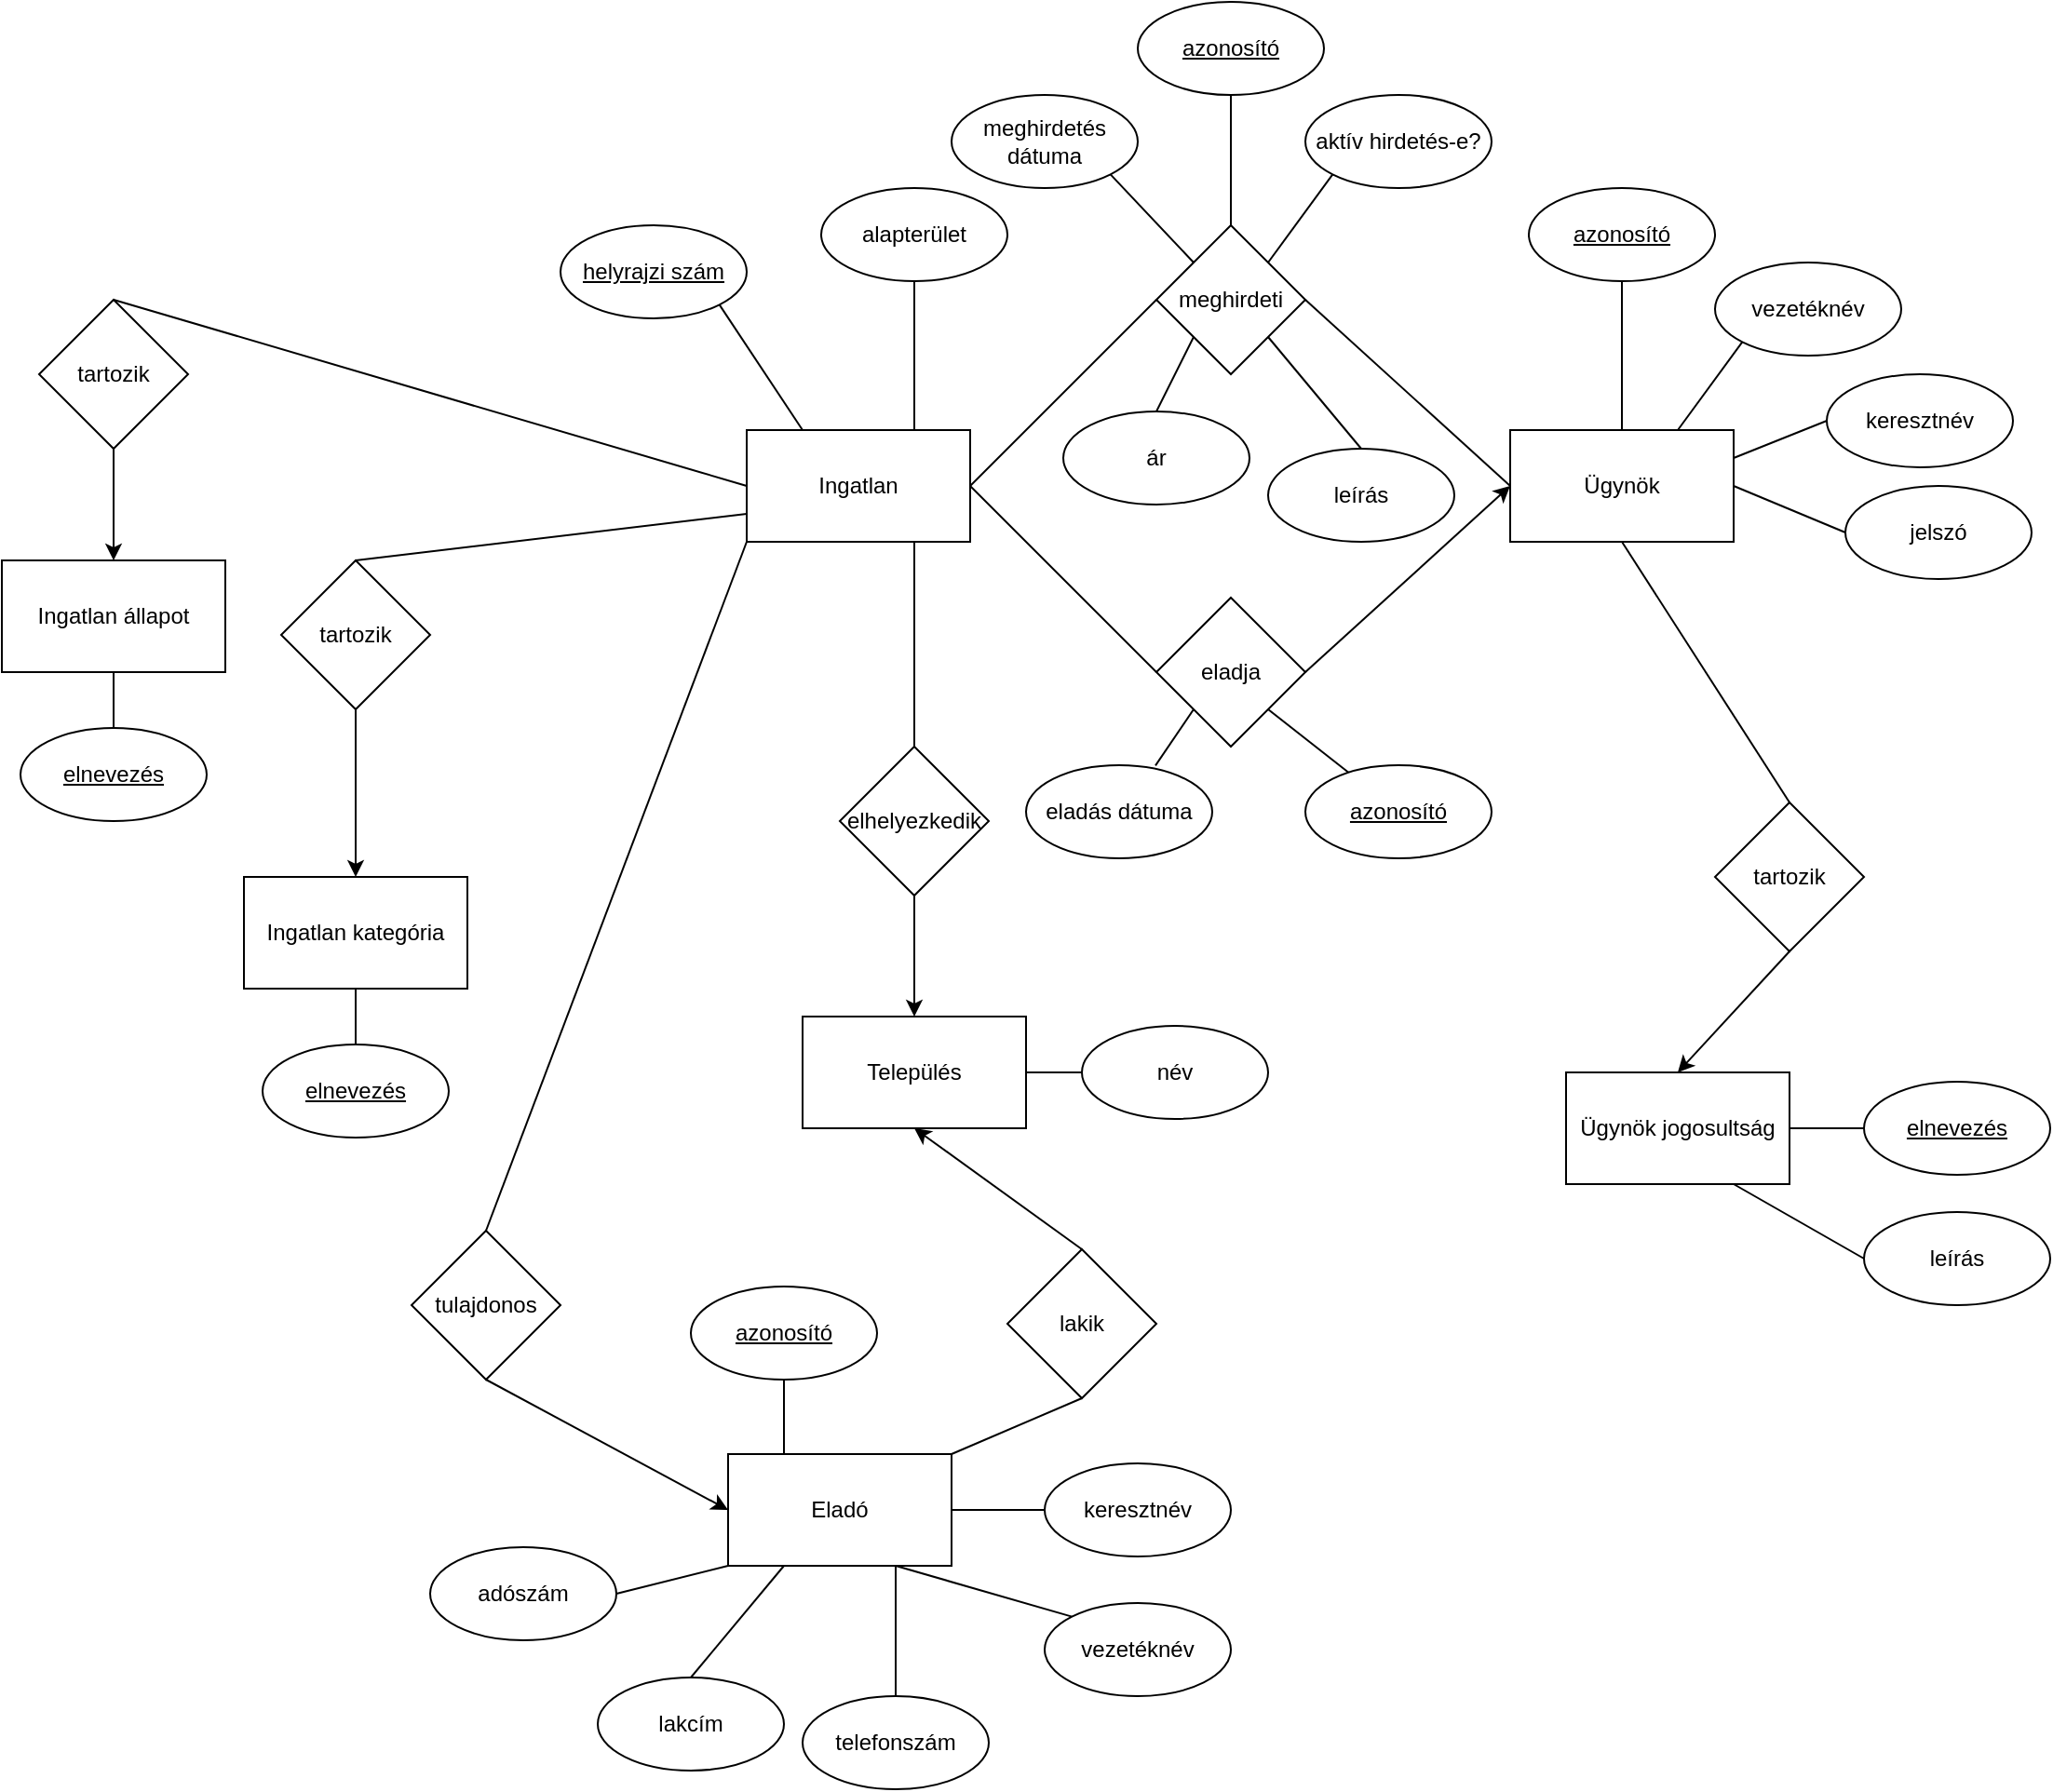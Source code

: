 <mxfile version="12.7.8" type="device"><diagram id="C5RBs43oDa-KdzZeNtuy" name="Page-1"><mxGraphModel dx="2130" dy="1177" grid="1" gridSize="10" guides="1" tooltips="1" connect="1" arrows="1" fold="1" page="1" pageScale="1" pageWidth="827" pageHeight="1169" math="0" shadow="0"><root><mxCell id="WIyWlLk6GJQsqaUBKTNV-0"/><mxCell id="WIyWlLk6GJQsqaUBKTNV-1" parent="WIyWlLk6GJQsqaUBKTNV-0"/><mxCell id="RIe8sT0fbI7fm-XwUlq3-2" value="Ingatlan" style="rounded=0;whiteSpace=wrap;html=1;" vertex="1" parent="WIyWlLk6GJQsqaUBKTNV-1"><mxGeometry x="-280" y="260" width="120" height="60" as="geometry"/></mxCell><mxCell id="RIe8sT0fbI7fm-XwUlq3-5" value="Település" style="rounded=0;whiteSpace=wrap;html=1;" vertex="1" parent="WIyWlLk6GJQsqaUBKTNV-1"><mxGeometry x="-250" y="575" width="120" height="60" as="geometry"/></mxCell><mxCell id="RIe8sT0fbI7fm-XwUlq3-6" value="Ügynök" style="rounded=0;whiteSpace=wrap;html=1;" vertex="1" parent="WIyWlLk6GJQsqaUBKTNV-1"><mxGeometry x="130" y="260" width="120" height="60" as="geometry"/></mxCell><mxCell id="RIe8sT0fbI7fm-XwUlq3-7" value="Eladó" style="rounded=0;whiteSpace=wrap;html=1;" vertex="1" parent="WIyWlLk6GJQsqaUBKTNV-1"><mxGeometry x="-290" y="810" width="120" height="60" as="geometry"/></mxCell><mxCell id="RIe8sT0fbI7fm-XwUlq3-8" value="Ügynök jogosultság" style="rounded=0;whiteSpace=wrap;html=1;" vertex="1" parent="WIyWlLk6GJQsqaUBKTNV-1"><mxGeometry x="160" y="605" width="120" height="60" as="geometry"/></mxCell><mxCell id="RIe8sT0fbI7fm-XwUlq3-9" value="meghirdeti" style="rhombus;whiteSpace=wrap;html=1;" vertex="1" parent="WIyWlLk6GJQsqaUBKTNV-1"><mxGeometry x="-60" y="150" width="80" height="80" as="geometry"/></mxCell><mxCell id="RIe8sT0fbI7fm-XwUlq3-10" value="" style="endArrow=none;html=1;exitX=1;exitY=0.5;exitDx=0;exitDy=0;entryX=0;entryY=0.5;entryDx=0;entryDy=0;" edge="1" parent="WIyWlLk6GJQsqaUBKTNV-1" source="RIe8sT0fbI7fm-XwUlq3-2" target="RIe8sT0fbI7fm-XwUlq3-9"><mxGeometry width="50" height="50" relative="1" as="geometry"><mxPoint x="-150" y="410" as="sourcePoint"/><mxPoint x="-100" y="360" as="targetPoint"/></mxGeometry></mxCell><mxCell id="RIe8sT0fbI7fm-XwUlq3-11" value="" style="endArrow=none;html=1;entryX=0;entryY=0.5;entryDx=0;entryDy=0;exitX=1;exitY=0.5;exitDx=0;exitDy=0;" edge="1" parent="WIyWlLk6GJQsqaUBKTNV-1" source="RIe8sT0fbI7fm-XwUlq3-9" target="RIe8sT0fbI7fm-XwUlq3-6"><mxGeometry width="50" height="50" relative="1" as="geometry"><mxPoint x="-150" y="410" as="sourcePoint"/><mxPoint x="-100" y="360" as="targetPoint"/></mxGeometry></mxCell><mxCell id="RIe8sT0fbI7fm-XwUlq3-14" value="aktív hirdetés-e?" style="ellipse;whiteSpace=wrap;html=1;" vertex="1" parent="WIyWlLk6GJQsqaUBKTNV-1"><mxGeometry x="20" y="80" width="100" height="50" as="geometry"/></mxCell><mxCell id="RIe8sT0fbI7fm-XwUlq3-15" value="" style="endArrow=none;html=1;entryX=0;entryY=1;entryDx=0;entryDy=0;exitX=1;exitY=0;exitDx=0;exitDy=0;" edge="1" parent="WIyWlLk6GJQsqaUBKTNV-1" source="RIe8sT0fbI7fm-XwUlq3-9" target="RIe8sT0fbI7fm-XwUlq3-14"><mxGeometry width="50" height="50" relative="1" as="geometry"><mxPoint x="130" y="430" as="sourcePoint"/><mxPoint x="180" y="380" as="targetPoint"/></mxGeometry></mxCell><mxCell id="RIe8sT0fbI7fm-XwUlq3-17" value="eladja" style="rhombus;whiteSpace=wrap;html=1;" vertex="1" parent="WIyWlLk6GJQsqaUBKTNV-1"><mxGeometry x="-60" y="350" width="80" height="80" as="geometry"/></mxCell><mxCell id="RIe8sT0fbI7fm-XwUlq3-18" value="" style="endArrow=none;html=1;exitX=1;exitY=0.5;exitDx=0;exitDy=0;entryX=0;entryY=0.5;entryDx=0;entryDy=0;" edge="1" parent="WIyWlLk6GJQsqaUBKTNV-1" target="RIe8sT0fbI7fm-XwUlq3-17" source="RIe8sT0fbI7fm-XwUlq3-2"><mxGeometry width="50" height="50" relative="1" as="geometry"><mxPoint x="-145" y="390" as="sourcePoint"/><mxPoint x="-105" y="460" as="targetPoint"/></mxGeometry></mxCell><mxCell id="RIe8sT0fbI7fm-XwUlq3-22" value="meghirdetés dátuma" style="ellipse;whiteSpace=wrap;html=1;" vertex="1" parent="WIyWlLk6GJQsqaUBKTNV-1"><mxGeometry x="-170" y="80" width="100" height="50" as="geometry"/></mxCell><mxCell id="RIe8sT0fbI7fm-XwUlq3-23" value="" style="endArrow=none;html=1;exitX=0;exitY=0;exitDx=0;exitDy=0;entryX=1;entryY=1;entryDx=0;entryDy=0;" edge="1" parent="WIyWlLk6GJQsqaUBKTNV-1" target="RIe8sT0fbI7fm-XwUlq3-22" source="RIe8sT0fbI7fm-XwUlq3-9"><mxGeometry width="50" height="50" relative="1" as="geometry"><mxPoint x="-50" y="270" as="sourcePoint"/><mxPoint x="-60" y="140" as="targetPoint"/></mxGeometry></mxCell><mxCell id="RIe8sT0fbI7fm-XwUlq3-24" value="eladás dátuma" style="ellipse;whiteSpace=wrap;html=1;" vertex="1" parent="WIyWlLk6GJQsqaUBKTNV-1"><mxGeometry x="-130" y="440" width="100" height="50" as="geometry"/></mxCell><mxCell id="RIe8sT0fbI7fm-XwUlq3-25" value="" style="endArrow=none;html=1;exitX=0;exitY=1;exitDx=0;exitDy=0;entryX=0.695;entryY=0.004;entryDx=0;entryDy=0;entryPerimeter=0;" edge="1" parent="WIyWlLk6GJQsqaUBKTNV-1" target="RIe8sT0fbI7fm-XwUlq3-24" source="RIe8sT0fbI7fm-XwUlq3-17"><mxGeometry width="50" height="50" relative="1" as="geometry"><mxPoint x="-50" y="420" as="sourcePoint"/><mxPoint x="-100" y="410" as="targetPoint"/></mxGeometry></mxCell><mxCell id="RIe8sT0fbI7fm-XwUlq3-26" value="" style="endArrow=classic;html=1;exitX=1;exitY=0.5;exitDx=0;exitDy=0;entryX=0;entryY=0.5;entryDx=0;entryDy=0;" edge="1" parent="WIyWlLk6GJQsqaUBKTNV-1" source="RIe8sT0fbI7fm-XwUlq3-17" target="RIe8sT0fbI7fm-XwUlq3-6"><mxGeometry width="50" height="50" relative="1" as="geometry"><mxPoint x="50" y="510" as="sourcePoint"/><mxPoint x="100" y="460" as="targetPoint"/></mxGeometry></mxCell><mxCell id="RIe8sT0fbI7fm-XwUlq3-27" value="azonosító" style="ellipse;whiteSpace=wrap;html=1;fontStyle=4" vertex="1" parent="WIyWlLk6GJQsqaUBKTNV-1"><mxGeometry x="20" y="440" width="100" height="50" as="geometry"/></mxCell><mxCell id="RIe8sT0fbI7fm-XwUlq3-28" value="" style="endArrow=none;html=1;exitX=1;exitY=1;exitDx=0;exitDy=0;" edge="1" parent="WIyWlLk6GJQsqaUBKTNV-1" target="RIe8sT0fbI7fm-XwUlq3-27" source="RIe8sT0fbI7fm-XwUlq3-17"><mxGeometry width="50" height="50" relative="1" as="geometry"><mxPoint x="80" y="410" as="sourcePoint"/><mxPoint x="30" y="410" as="targetPoint"/></mxGeometry></mxCell><mxCell id="RIe8sT0fbI7fm-XwUlq3-29" value="helyrajzi szám" style="ellipse;whiteSpace=wrap;html=1;fontStyle=4" vertex="1" parent="WIyWlLk6GJQsqaUBKTNV-1"><mxGeometry x="-380" y="150" width="100" height="50" as="geometry"/></mxCell><mxCell id="RIe8sT0fbI7fm-XwUlq3-30" value="" style="endArrow=none;html=1;exitX=0.25;exitY=0;exitDx=0;exitDy=0;entryX=1;entryY=1;entryDx=0;entryDy=0;" edge="1" parent="WIyWlLk6GJQsqaUBKTNV-1" target="RIe8sT0fbI7fm-XwUlq3-29" source="RIe8sT0fbI7fm-XwUlq3-2"><mxGeometry width="50" height="50" relative="1" as="geometry"><mxPoint x="260" y="150" as="sourcePoint"/><mxPoint x="300" y="150" as="targetPoint"/></mxGeometry></mxCell><mxCell id="RIe8sT0fbI7fm-XwUlq3-31" value="azonosító" style="ellipse;whiteSpace=wrap;html=1;fontStyle=4" vertex="1" parent="WIyWlLk6GJQsqaUBKTNV-1"><mxGeometry x="-70" y="30" width="100" height="50" as="geometry"/></mxCell><mxCell id="RIe8sT0fbI7fm-XwUlq3-32" value="" style="endArrow=none;html=1;exitX=0.5;exitY=0;exitDx=0;exitDy=0;entryX=0.5;entryY=1;entryDx=0;entryDy=0;" edge="1" parent="WIyWlLk6GJQsqaUBKTNV-1" target="RIe8sT0fbI7fm-XwUlq3-31" source="RIe8sT0fbI7fm-XwUlq3-9"><mxGeometry width="50" height="50" relative="1" as="geometry"><mxPoint x="-260" y="130" as="sourcePoint"/><mxPoint x="-220" y="130" as="targetPoint"/></mxGeometry></mxCell><mxCell id="RIe8sT0fbI7fm-XwUlq3-33" value="azonosító" style="ellipse;whiteSpace=wrap;html=1;fontStyle=4" vertex="1" parent="WIyWlLk6GJQsqaUBKTNV-1"><mxGeometry x="-310" y="720" width="100" height="50" as="geometry"/></mxCell><mxCell id="RIe8sT0fbI7fm-XwUlq3-34" value="" style="endArrow=none;html=1;exitX=0.25;exitY=0;exitDx=0;exitDy=0;entryX=0.5;entryY=1;entryDx=0;entryDy=0;fontStyle=4" edge="1" parent="WIyWlLk6GJQsqaUBKTNV-1" target="RIe8sT0fbI7fm-XwUlq3-33" source="RIe8sT0fbI7fm-XwUlq3-7"><mxGeometry width="50" height="50" relative="1" as="geometry"><mxPoint x="190" y="450" as="sourcePoint"/><mxPoint x="230" y="450" as="targetPoint"/></mxGeometry></mxCell><mxCell id="RIe8sT0fbI7fm-XwUlq3-37" value="jelszó" style="ellipse;whiteSpace=wrap;html=1;fontStyle=0" vertex="1" parent="WIyWlLk6GJQsqaUBKTNV-1"><mxGeometry x="310" y="290" width="100" height="50" as="geometry"/></mxCell><mxCell id="RIe8sT0fbI7fm-XwUlq3-38" value="" style="endArrow=none;html=1;entryX=0;entryY=0.5;entryDx=0;entryDy=0;exitX=1;exitY=0.5;exitDx=0;exitDy=0;" edge="1" parent="WIyWlLk6GJQsqaUBKTNV-1" target="RIe8sT0fbI7fm-XwUlq3-37" source="RIe8sT0fbI7fm-XwUlq3-6"><mxGeometry width="50" height="50" relative="1" as="geometry"><mxPoint x="350" y="500" as="sourcePoint"/><mxPoint x="300" y="290" as="targetPoint"/></mxGeometry></mxCell><mxCell id="RIe8sT0fbI7fm-XwUlq3-39" value="leírás" style="ellipse;whiteSpace=wrap;html=1;fontStyle=0" vertex="1" parent="WIyWlLk6GJQsqaUBKTNV-1"><mxGeometry y="270" width="100" height="50" as="geometry"/></mxCell><mxCell id="RIe8sT0fbI7fm-XwUlq3-40" value="" style="endArrow=none;html=1;exitX=1;exitY=1;exitDx=0;exitDy=0;entryX=0.5;entryY=0;entryDx=0;entryDy=0;" edge="1" parent="WIyWlLk6GJQsqaUBKTNV-1" target="RIe8sT0fbI7fm-XwUlq3-39" source="RIe8sT0fbI7fm-XwUlq3-9"><mxGeometry width="50" height="50" relative="1" as="geometry"><mxPoint x="120" y="665" as="sourcePoint"/><mxPoint x="160" y="665" as="targetPoint"/></mxGeometry></mxCell><mxCell id="RIe8sT0fbI7fm-XwUlq3-41" value="ár" style="ellipse;whiteSpace=wrap;html=1;fontStyle=0" vertex="1" parent="WIyWlLk6GJQsqaUBKTNV-1"><mxGeometry x="-110" y="250" width="100" height="50" as="geometry"/></mxCell><mxCell id="RIe8sT0fbI7fm-XwUlq3-42" value="" style="endArrow=none;html=1;exitX=0;exitY=1;exitDx=0;exitDy=0;entryX=0.5;entryY=0;entryDx=0;entryDy=0;" edge="1" parent="WIyWlLk6GJQsqaUBKTNV-1" target="RIe8sT0fbI7fm-XwUlq3-41" source="RIe8sT0fbI7fm-XwUlq3-9"><mxGeometry width="50" height="50" relative="1" as="geometry"><mxPoint x="-290" y="640" as="sourcePoint"/><mxPoint x="-250" y="640" as="targetPoint"/></mxGeometry></mxCell><mxCell id="RIe8sT0fbI7fm-XwUlq3-43" value="alapterület" style="ellipse;whiteSpace=wrap;html=1;fontStyle=0" vertex="1" parent="WIyWlLk6GJQsqaUBKTNV-1"><mxGeometry x="-240" y="130" width="100" height="50" as="geometry"/></mxCell><mxCell id="RIe8sT0fbI7fm-XwUlq3-44" value="" style="endArrow=none;html=1;exitX=0.75;exitY=0;exitDx=0;exitDy=0;entryX=0.5;entryY=1;entryDx=0;entryDy=0;" edge="1" parent="WIyWlLk6GJQsqaUBKTNV-1" target="RIe8sT0fbI7fm-XwUlq3-43" source="RIe8sT0fbI7fm-XwUlq3-2"><mxGeometry width="50" height="50" relative="1" as="geometry"><mxPoint x="50" y="600" as="sourcePoint"/><mxPoint x="90" y="600" as="targetPoint"/></mxGeometry></mxCell><mxCell id="RIe8sT0fbI7fm-XwUlq3-45" value="azonosító" style="ellipse;whiteSpace=wrap;html=1;fontStyle=4" vertex="1" parent="WIyWlLk6GJQsqaUBKTNV-1"><mxGeometry x="140" y="130" width="100" height="50" as="geometry"/></mxCell><mxCell id="RIe8sT0fbI7fm-XwUlq3-46" value="" style="endArrow=none;html=1;exitX=0.5;exitY=0;exitDx=0;exitDy=0;entryX=0.5;entryY=1;entryDx=0;entryDy=0;" edge="1" parent="WIyWlLk6GJQsqaUBKTNV-1" source="RIe8sT0fbI7fm-XwUlq3-6" target="RIe8sT0fbI7fm-XwUlq3-45"><mxGeometry width="50" height="50" relative="1" as="geometry"><mxPoint x="170" y="170" as="sourcePoint"/><mxPoint x="220" y="120" as="targetPoint"/></mxGeometry></mxCell><mxCell id="RIe8sT0fbI7fm-XwUlq3-47" value="vezetéknév" style="ellipse;whiteSpace=wrap;html=1;fontStyle=0" vertex="1" parent="WIyWlLk6GJQsqaUBKTNV-1"><mxGeometry x="-120" y="890" width="100" height="50" as="geometry"/></mxCell><mxCell id="RIe8sT0fbI7fm-XwUlq3-48" value="" style="endArrow=none;html=1;entryX=0;entryY=0;entryDx=0;entryDy=0;exitX=0.75;exitY=1;exitDx=0;exitDy=0;" edge="1" parent="WIyWlLk6GJQsqaUBKTNV-1" target="RIe8sT0fbI7fm-XwUlq3-47" source="RIe8sT0fbI7fm-XwUlq3-7"><mxGeometry width="50" height="50" relative="1" as="geometry"><mxPoint x="-260" y="790" as="sourcePoint"/><mxPoint x="300" y="-140" as="targetPoint"/></mxGeometry></mxCell><mxCell id="RIe8sT0fbI7fm-XwUlq3-49" value="keresztnév" style="ellipse;whiteSpace=wrap;html=1;fontStyle=0" vertex="1" parent="WIyWlLk6GJQsqaUBKTNV-1"><mxGeometry x="-120" y="815" width="100" height="50" as="geometry"/></mxCell><mxCell id="RIe8sT0fbI7fm-XwUlq3-50" value="" style="endArrow=none;html=1;entryX=0;entryY=0.5;entryDx=0;entryDy=0;exitX=1;exitY=0.5;exitDx=0;exitDy=0;" edge="1" parent="WIyWlLk6GJQsqaUBKTNV-1" target="RIe8sT0fbI7fm-XwUlq3-49" source="RIe8sT0fbI7fm-XwUlq3-7"><mxGeometry width="50" height="50" relative="1" as="geometry"><mxPoint x="-50" y="530" as="sourcePoint"/><mxPoint x="300" y="55" as="targetPoint"/></mxGeometry></mxCell><mxCell id="RIe8sT0fbI7fm-XwUlq3-51" value="" style="endArrow=none;html=1;entryX=0.75;entryY=0;entryDx=0;entryDy=0;exitX=0;exitY=1;exitDx=0;exitDy=0;" edge="1" parent="WIyWlLk6GJQsqaUBKTNV-1" source="RIe8sT0fbI7fm-XwUlq3-54" target="RIe8sT0fbI7fm-XwUlq3-6"><mxGeometry width="50" height="50" relative="1" as="geometry"><mxPoint x="230" y="80" as="sourcePoint"/><mxPoint x="230" y="150" as="targetPoint"/></mxGeometry></mxCell><mxCell id="RIe8sT0fbI7fm-XwUlq3-52" value="keresztnév" style="ellipse;whiteSpace=wrap;html=1;fontStyle=0" vertex="1" parent="WIyWlLk6GJQsqaUBKTNV-1"><mxGeometry x="300" y="230" width="100" height="50" as="geometry"/></mxCell><mxCell id="RIe8sT0fbI7fm-XwUlq3-53" value="" style="endArrow=none;html=1;entryX=0;entryY=0.5;entryDx=0;entryDy=0;exitX=1;exitY=0.25;exitDx=0;exitDy=0;" edge="1" parent="WIyWlLk6GJQsqaUBKTNV-1" target="RIe8sT0fbI7fm-XwUlq3-52" source="RIe8sT0fbI7fm-XwUlq3-6"><mxGeometry width="50" height="50" relative="1" as="geometry"><mxPoint x="380" y="80" as="sourcePoint"/><mxPoint x="730" y="-395" as="targetPoint"/></mxGeometry></mxCell><mxCell id="RIe8sT0fbI7fm-XwUlq3-54" value="vezetéknév" style="ellipse;whiteSpace=wrap;html=1;fontStyle=0" vertex="1" parent="WIyWlLk6GJQsqaUBKTNV-1"><mxGeometry x="240" y="170" width="100" height="50" as="geometry"/></mxCell><mxCell id="RIe8sT0fbI7fm-XwUlq3-55" value="lakik" style="rhombus;whiteSpace=wrap;html=1;" vertex="1" parent="WIyWlLk6GJQsqaUBKTNV-1"><mxGeometry x="-140" y="700" width="80" height="80" as="geometry"/></mxCell><mxCell id="RIe8sT0fbI7fm-XwUlq3-56" value="elhelyezkedik" style="rhombus;whiteSpace=wrap;html=1;" vertex="1" parent="WIyWlLk6GJQsqaUBKTNV-1"><mxGeometry x="-230" y="430" width="80" height="80" as="geometry"/></mxCell><mxCell id="RIe8sT0fbI7fm-XwUlq3-58" value="tartozik" style="rhombus;whiteSpace=wrap;html=1;" vertex="1" parent="WIyWlLk6GJQsqaUBKTNV-1"><mxGeometry x="-530" y="330" width="80" height="80" as="geometry"/></mxCell><mxCell id="RIe8sT0fbI7fm-XwUlq3-59" value="tartozik" style="rhombus;whiteSpace=wrap;html=1;" vertex="1" parent="WIyWlLk6GJQsqaUBKTNV-1"><mxGeometry x="-660" y="190" width="80" height="80" as="geometry"/></mxCell><mxCell id="RIe8sT0fbI7fm-XwUlq3-60" value="tartozik" style="rhombus;whiteSpace=wrap;html=1;" vertex="1" parent="WIyWlLk6GJQsqaUBKTNV-1"><mxGeometry x="240" y="460" width="80" height="80" as="geometry"/></mxCell><mxCell id="RIe8sT0fbI7fm-XwUlq3-61" value="" style="endArrow=none;html=1;exitX=0.5;exitY=0;exitDx=0;exitDy=0;entryX=0.75;entryY=1;entryDx=0;entryDy=0;" edge="1" parent="WIyWlLk6GJQsqaUBKTNV-1" source="RIe8sT0fbI7fm-XwUlq3-56" target="RIe8sT0fbI7fm-XwUlq3-2"><mxGeometry width="50" height="50" relative="1" as="geometry"><mxPoint x="-90" y="820" as="sourcePoint"/><mxPoint x="-40" y="770" as="targetPoint"/></mxGeometry></mxCell><mxCell id="RIe8sT0fbI7fm-XwUlq3-62" value="" style="endArrow=classic;html=1;entryX=0.5;entryY=0;entryDx=0;entryDy=0;exitX=0.5;exitY=1;exitDx=0;exitDy=0;" edge="1" parent="WIyWlLk6GJQsqaUBKTNV-1" source="RIe8sT0fbI7fm-XwUlq3-56" target="RIe8sT0fbI7fm-XwUlq3-5"><mxGeometry width="50" height="50" relative="1" as="geometry"><mxPoint x="-370" y="580" as="sourcePoint"/><mxPoint x="-320" y="530" as="targetPoint"/></mxGeometry></mxCell><mxCell id="RIe8sT0fbI7fm-XwUlq3-63" value="név" style="ellipse;whiteSpace=wrap;html=1;fontStyle=0" vertex="1" parent="WIyWlLk6GJQsqaUBKTNV-1"><mxGeometry x="-100" y="580" width="100" height="50" as="geometry"/></mxCell><mxCell id="RIe8sT0fbI7fm-XwUlq3-64" value="" style="endArrow=none;html=1;entryX=0;entryY=0.5;entryDx=0;entryDy=0;exitX=1;exitY=0.5;exitDx=0;exitDy=0;" edge="1" parent="WIyWlLk6GJQsqaUBKTNV-1" target="RIe8sT0fbI7fm-XwUlq3-63" source="RIe8sT0fbI7fm-XwUlq3-5"><mxGeometry width="50" height="50" relative="1" as="geometry"><mxPoint x="-30" y="960" as="sourcePoint"/><mxPoint x="530" as="targetPoint"/></mxGeometry></mxCell><mxCell id="RIe8sT0fbI7fm-XwUlq3-65" value="" style="endArrow=classic;html=1;entryX=0.5;entryY=0;entryDx=0;entryDy=0;exitX=0.5;exitY=1;exitDx=0;exitDy=0;" edge="1" parent="WIyWlLk6GJQsqaUBKTNV-1" source="RIe8sT0fbI7fm-XwUlq3-60" target="RIe8sT0fbI7fm-XwUlq3-8"><mxGeometry width="50" height="50" relative="1" as="geometry"><mxPoint x="200" y="540" as="sourcePoint"/><mxPoint x="480" y="510" as="targetPoint"/></mxGeometry></mxCell><mxCell id="RIe8sT0fbI7fm-XwUlq3-66" value="" style="endArrow=none;html=1;entryX=0.5;entryY=1;entryDx=0;entryDy=0;exitX=0.5;exitY=0;exitDx=0;exitDy=0;" edge="1" parent="WIyWlLk6GJQsqaUBKTNV-1" source="RIe8sT0fbI7fm-XwUlq3-60" target="RIe8sT0fbI7fm-XwUlq3-6"><mxGeometry width="50" height="50" relative="1" as="geometry"><mxPoint x="450" y="760" as="sourcePoint"/><mxPoint x="500" y="710" as="targetPoint"/></mxGeometry></mxCell><mxCell id="RIe8sT0fbI7fm-XwUlq3-68" value="elnevezés" style="ellipse;whiteSpace=wrap;html=1;fontStyle=4" vertex="1" parent="WIyWlLk6GJQsqaUBKTNV-1"><mxGeometry x="320" y="610" width="100" height="50" as="geometry"/></mxCell><mxCell id="RIe8sT0fbI7fm-XwUlq3-69" value="" style="endArrow=none;html=1;entryX=0;entryY=0.5;entryDx=0;entryDy=0;exitX=1;exitY=0.5;exitDx=0;exitDy=0;" edge="1" parent="WIyWlLk6GJQsqaUBKTNV-1" source="RIe8sT0fbI7fm-XwUlq3-8" target="RIe8sT0fbI7fm-XwUlq3-68"><mxGeometry width="50" height="50" relative="1" as="geometry"><mxPoint x="350" y="810" as="sourcePoint"/><mxPoint x="400" y="760" as="targetPoint"/></mxGeometry></mxCell><mxCell id="RIe8sT0fbI7fm-XwUlq3-70" value="" style="endArrow=classic;html=1;entryX=0.5;entryY=1;entryDx=0;entryDy=0;exitX=0.5;exitY=0;exitDx=0;exitDy=0;" edge="1" parent="WIyWlLk6GJQsqaUBKTNV-1" source="RIe8sT0fbI7fm-XwUlq3-55" target="RIe8sT0fbI7fm-XwUlq3-5"><mxGeometry width="50" height="50" relative="1" as="geometry"><mxPoint x="-140" y="1040" as="sourcePoint"/><mxPoint x="-90" y="990" as="targetPoint"/></mxGeometry></mxCell><mxCell id="RIe8sT0fbI7fm-XwUlq3-71" value="" style="endArrow=none;html=1;entryX=0.5;entryY=1;entryDx=0;entryDy=0;exitX=1;exitY=0;exitDx=0;exitDy=0;" edge="1" parent="WIyWlLk6GJQsqaUBKTNV-1" source="RIe8sT0fbI7fm-XwUlq3-7" target="RIe8sT0fbI7fm-XwUlq3-55"><mxGeometry width="50" height="50" relative="1" as="geometry"><mxPoint x="-130" y="970" as="sourcePoint"/><mxPoint x="-80" y="920" as="targetPoint"/></mxGeometry></mxCell><mxCell id="RIe8sT0fbI7fm-XwUlq3-73" value="Ingatlan kategória" style="rounded=0;whiteSpace=wrap;html=1;" vertex="1" parent="WIyWlLk6GJQsqaUBKTNV-1"><mxGeometry x="-550" y="500" width="120" height="60" as="geometry"/></mxCell><mxCell id="RIe8sT0fbI7fm-XwUlq3-77" value="elnevezés" style="ellipse;whiteSpace=wrap;html=1;fontStyle=4" vertex="1" parent="WIyWlLk6GJQsqaUBKTNV-1"><mxGeometry x="-540" y="590" width="100" height="50" as="geometry"/></mxCell><mxCell id="RIe8sT0fbI7fm-XwUlq3-78" value="" style="endArrow=none;html=1;entryX=0.5;entryY=0;entryDx=0;entryDy=0;exitX=0.5;exitY=1;exitDx=0;exitDy=0;" edge="1" parent="WIyWlLk6GJQsqaUBKTNV-1" target="RIe8sT0fbI7fm-XwUlq3-77" source="RIe8sT0fbI7fm-XwUlq3-73"><mxGeometry width="50" height="50" relative="1" as="geometry"><mxPoint x="-510" y="630" as="sourcePoint"/><mxPoint x="-390" y="755" as="targetPoint"/></mxGeometry></mxCell><mxCell id="RIe8sT0fbI7fm-XwUlq3-79" value="Ingatlan állapot" style="rounded=0;whiteSpace=wrap;html=1;" vertex="1" parent="WIyWlLk6GJQsqaUBKTNV-1"><mxGeometry x="-680" y="330" width="120" height="60" as="geometry"/></mxCell><mxCell id="RIe8sT0fbI7fm-XwUlq3-80" value="elnevezés" style="ellipse;whiteSpace=wrap;html=1;fontStyle=4" vertex="1" parent="WIyWlLk6GJQsqaUBKTNV-1"><mxGeometry x="-670" y="420" width="100" height="50" as="geometry"/></mxCell><mxCell id="RIe8sT0fbI7fm-XwUlq3-81" value="" style="endArrow=none;html=1;entryX=0.5;entryY=0;entryDx=0;entryDy=0;exitX=0.5;exitY=1;exitDx=0;exitDy=0;" edge="1" parent="WIyWlLk6GJQsqaUBKTNV-1" source="RIe8sT0fbI7fm-XwUlq3-79" target="RIe8sT0fbI7fm-XwUlq3-80"><mxGeometry width="50" height="50" relative="1" as="geometry"><mxPoint x="-640" y="590" as="sourcePoint"/><mxPoint x="-600" y="590" as="targetPoint"/></mxGeometry></mxCell><mxCell id="RIe8sT0fbI7fm-XwUlq3-82" value="" style="endArrow=classic;html=1;exitX=0.5;exitY=1;exitDx=0;exitDy=0;entryX=0.5;entryY=0;entryDx=0;entryDy=0;" edge="1" parent="WIyWlLk6GJQsqaUBKTNV-1" source="RIe8sT0fbI7fm-XwUlq3-58" target="RIe8sT0fbI7fm-XwUlq3-73"><mxGeometry width="50" height="50" relative="1" as="geometry"><mxPoint x="-340" y="475" as="sourcePoint"/><mxPoint x="-290" y="425" as="targetPoint"/></mxGeometry></mxCell><mxCell id="RIe8sT0fbI7fm-XwUlq3-83" value="" style="endArrow=classic;html=1;exitX=0.5;exitY=1;exitDx=0;exitDy=0;entryX=0.5;entryY=0;entryDx=0;entryDy=0;" edge="1" parent="WIyWlLk6GJQsqaUBKTNV-1" source="RIe8sT0fbI7fm-XwUlq3-59" target="RIe8sT0fbI7fm-XwUlq3-79"><mxGeometry width="50" height="50" relative="1" as="geometry"><mxPoint x="-200" y="430" as="sourcePoint"/><mxPoint x="-150" y="380" as="targetPoint"/></mxGeometry></mxCell><mxCell id="RIe8sT0fbI7fm-XwUlq3-84" value="" style="endArrow=none;html=1;exitX=0.5;exitY=0;exitDx=0;exitDy=0;entryX=0;entryY=0.75;entryDx=0;entryDy=0;" edge="1" parent="WIyWlLk6GJQsqaUBKTNV-1" source="RIe8sT0fbI7fm-XwUlq3-58" target="RIe8sT0fbI7fm-XwUlq3-2"><mxGeometry width="50" height="50" relative="1" as="geometry"><mxPoint x="150" y="920" as="sourcePoint"/><mxPoint x="-420" y="880" as="targetPoint"/></mxGeometry></mxCell><mxCell id="RIe8sT0fbI7fm-XwUlq3-85" value="" style="endArrow=none;html=1;exitX=0.5;exitY=0;exitDx=0;exitDy=0;entryX=0;entryY=0.5;entryDx=0;entryDy=0;" edge="1" parent="WIyWlLk6GJQsqaUBKTNV-1" source="RIe8sT0fbI7fm-XwUlq3-59" target="RIe8sT0fbI7fm-XwUlq3-2"><mxGeometry width="50" height="50" relative="1" as="geometry"><mxPoint x="-170" y="980" as="sourcePoint"/><mxPoint x="-440" y="910" as="targetPoint"/></mxGeometry></mxCell><mxCell id="RIe8sT0fbI7fm-XwUlq3-86" value="tulajdonos" style="rhombus;whiteSpace=wrap;html=1;" vertex="1" parent="WIyWlLk6GJQsqaUBKTNV-1"><mxGeometry x="-460" y="690" width="80" height="80" as="geometry"/></mxCell><mxCell id="RIe8sT0fbI7fm-XwUlq3-87" value="" style="endArrow=classic;html=1;exitX=0.5;exitY=1;exitDx=0;exitDy=0;entryX=0;entryY=0.5;entryDx=0;entryDy=0;" edge="1" parent="WIyWlLk6GJQsqaUBKTNV-1" source="RIe8sT0fbI7fm-XwUlq3-86" target="RIe8sT0fbI7fm-XwUlq3-7"><mxGeometry width="50" height="50" relative="1" as="geometry"><mxPoint x="-490" y="710" as="sourcePoint"/><mxPoint x="-400" y="640" as="targetPoint"/></mxGeometry></mxCell><mxCell id="RIe8sT0fbI7fm-XwUlq3-88" value="" style="endArrow=none;html=1;exitX=0.5;exitY=0;exitDx=0;exitDy=0;entryX=0;entryY=1;entryDx=0;entryDy=0;" edge="1" parent="WIyWlLk6GJQsqaUBKTNV-1" source="RIe8sT0fbI7fm-XwUlq3-86" target="RIe8sT0fbI7fm-XwUlq3-2"><mxGeometry width="50" height="50" relative="1" as="geometry"><mxPoint x="-510" y="480" as="sourcePoint"/><mxPoint x="-460" y="430" as="targetPoint"/></mxGeometry></mxCell><mxCell id="RIe8sT0fbI7fm-XwUlq3-89" value="telefonszám" style="ellipse;whiteSpace=wrap;html=1;fontStyle=0" vertex="1" parent="WIyWlLk6GJQsqaUBKTNV-1"><mxGeometry x="-250" y="940" width="100" height="50" as="geometry"/></mxCell><mxCell id="RIe8sT0fbI7fm-XwUlq3-90" value="adószám" style="ellipse;whiteSpace=wrap;html=1;fontStyle=0" vertex="1" parent="WIyWlLk6GJQsqaUBKTNV-1"><mxGeometry x="-450" y="860" width="100" height="50" as="geometry"/></mxCell><mxCell id="RIe8sT0fbI7fm-XwUlq3-91" value="lakcím" style="ellipse;whiteSpace=wrap;html=1;fontStyle=0" vertex="1" parent="WIyWlLk6GJQsqaUBKTNV-1"><mxGeometry x="-360" y="930" width="100" height="50" as="geometry"/></mxCell><mxCell id="RIe8sT0fbI7fm-XwUlq3-92" value="" style="endArrow=none;html=1;entryX=0;entryY=1;entryDx=0;entryDy=0;exitX=1;exitY=0.5;exitDx=0;exitDy=0;" edge="1" parent="WIyWlLk6GJQsqaUBKTNV-1" source="RIe8sT0fbI7fm-XwUlq3-90" target="RIe8sT0fbI7fm-XwUlq3-7"><mxGeometry width="50" height="50" relative="1" as="geometry"><mxPoint x="-640" y="1120" as="sourcePoint"/><mxPoint x="-590" y="1070" as="targetPoint"/></mxGeometry></mxCell><mxCell id="RIe8sT0fbI7fm-XwUlq3-93" value="" style="endArrow=none;html=1;entryX=0.75;entryY=1;entryDx=0;entryDy=0;exitX=0.5;exitY=0;exitDx=0;exitDy=0;" edge="1" parent="WIyWlLk6GJQsqaUBKTNV-1" source="RIe8sT0fbI7fm-XwUlq3-89" target="RIe8sT0fbI7fm-XwUlq3-7"><mxGeometry width="50" height="50" relative="1" as="geometry"><mxPoint x="-650" y="1100" as="sourcePoint"/><mxPoint x="-600" y="1050" as="targetPoint"/></mxGeometry></mxCell><mxCell id="RIe8sT0fbI7fm-XwUlq3-94" value="" style="endArrow=none;html=1;exitX=0.5;exitY=0;exitDx=0;exitDy=0;entryX=0.25;entryY=1;entryDx=0;entryDy=0;" edge="1" parent="WIyWlLk6GJQsqaUBKTNV-1" source="RIe8sT0fbI7fm-XwUlq3-91" target="RIe8sT0fbI7fm-XwUlq3-7"><mxGeometry width="50" height="50" relative="1" as="geometry"><mxPoint x="-540" y="1140" as="sourcePoint"/><mxPoint x="-490" y="1090" as="targetPoint"/></mxGeometry></mxCell><mxCell id="RIe8sT0fbI7fm-XwUlq3-95" value="" style="endArrow=none;html=1;entryX=0.75;entryY=1;entryDx=0;entryDy=0;exitX=0;exitY=0.5;exitDx=0;exitDy=0;" edge="1" parent="WIyWlLk6GJQsqaUBKTNV-1" source="RIe8sT0fbI7fm-XwUlq3-96" target="RIe8sT0fbI7fm-XwUlq3-8"><mxGeometry width="50" height="50" relative="1" as="geometry"><mxPoint x="380" y="680" as="sourcePoint"/><mxPoint x="370" y="860" as="targetPoint"/></mxGeometry></mxCell><mxCell id="RIe8sT0fbI7fm-XwUlq3-96" value="leírás" style="ellipse;whiteSpace=wrap;html=1;fontStyle=0" vertex="1" parent="WIyWlLk6GJQsqaUBKTNV-1"><mxGeometry x="320" y="680" width="100" height="50" as="geometry"/></mxCell></root></mxGraphModel></diagram></mxfile>